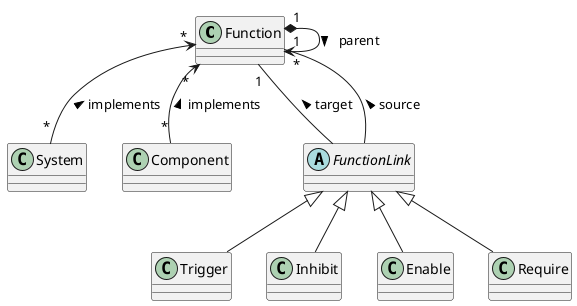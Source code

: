 @startuml
class Function
class System

Function "*" <-- "*" System: implements <
Function "*" <-- "*" Component: implements <

abstract class FunctionLink
FunctionLink <|-- Trigger
FunctionLink <|-- Inhibit
FunctionLink <|-- Enable
FunctionLink <|-- Require

Function "1" *--> "*" Function: parent >
Function "1" -- FunctionLink: target <
Function "1" -- FunctionLink: source <
@enduml